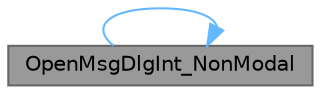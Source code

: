 digraph "OpenMsgDlgInt_NonModal"
{
 // INTERACTIVE_SVG=YES
 // LATEX_PDF_SIZE
  bgcolor="transparent";
  edge [fontname=Helvetica,fontsize=10,labelfontname=Helvetica,labelfontsize=10];
  node [fontname=Helvetica,fontsize=10,shape=box,height=0.2,width=0.4];
  rankdir="LR";
  Node1 [id="Node000001",label="OpenMsgDlgInt_NonModal",height=0.2,width=0.4,color="gray40", fillcolor="grey60", style="filled", fontcolor="black",tooltip="Opens a non-modal/non-blocking message box, which returns its result through a delegate/callback,..."];
  Node1 -> Node1 [id="edge1_Node000001_Node000001",color="steelblue1",style="solid",tooltip=" "];
}
